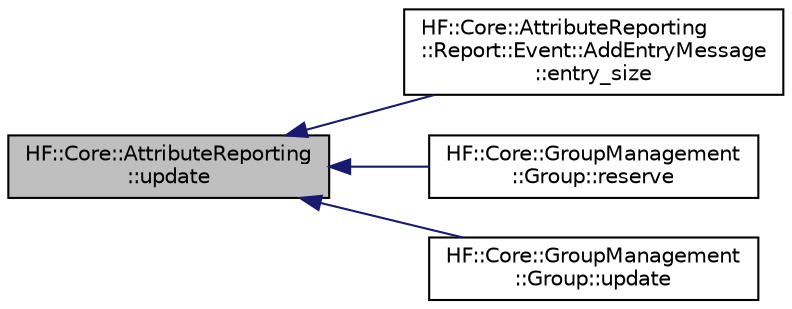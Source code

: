digraph "HF::Core::AttributeReporting::update"
{
  edge [fontname="Helvetica",fontsize="10",labelfontname="Helvetica",labelfontsize="10"];
  node [fontname="Helvetica",fontsize="10",shape=record];
  rankdir="LR";
  Node31 [label="HF::Core::AttributeReporting\l::update",height=0.2,width=0.4,color="black", fillcolor="grey75", style="filled", fontcolor="black"];
  Node31 -> Node32 [dir="back",color="midnightblue",fontsize="10",style="solid",fontname="Helvetica"];
  Node32 [label="HF::Core::AttributeReporting\l::Report::Event::AddEntryMessage\l::entry_size",height=0.2,width=0.4,color="black", fillcolor="white", style="filled",URL="$structHF_1_1Core_1_1AttributeReporting_1_1Report_1_1Event_1_1AddEntryMessage.html#ab903e6f354a1f8a35807d87c679ad3af",tooltip="Get the minimum number of bytes required for unpacking an entry. "];
  Node31 -> Node33 [dir="back",color="midnightblue",fontsize="10",style="solid",fontname="Helvetica"];
  Node33 [label="HF::Core::GroupManagement\l::Group::reserve",height=0.2,width=0.4,color="black", fillcolor="white", style="filled",URL="$structHF_1_1Core_1_1GroupManagement_1_1Group.html#a69d00076139f924a5bb30ca7a494e049",tooltip="Reserve a member in group members entries. "];
  Node31 -> Node34 [dir="back",color="midnightblue",fontsize="10",style="solid",fontname="Helvetica"];
  Node34 [label="HF::Core::GroupManagement\l::Group::update",height=0.2,width=0.4,color="black", fillcolor="white", style="filled",URL="$structHF_1_1Core_1_1GroupManagement_1_1Group.html#a214811c57b87dd7c2160abfbee6be3a1",tooltip="Update a reserved entry with the given member. "];
}
